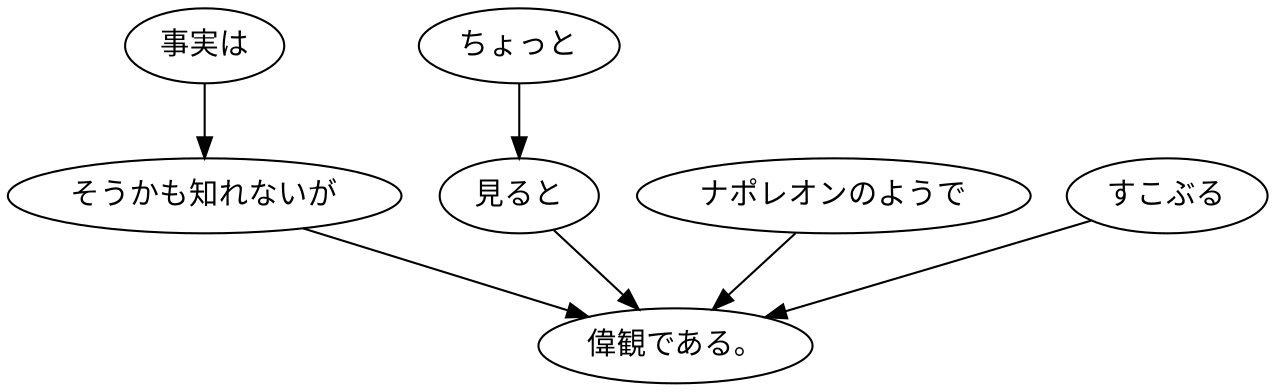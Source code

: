 digraph graph7173 {
	node0 [label="事実は"];
	node1 [label="そうかも知れないが"];
	node2 [label="ちょっと"];
	node3 [label="見ると"];
	node4 [label="ナポレオンのようで"];
	node5 [label="すこぶる"];
	node6 [label="偉観である。"];
	node0 -> node1;
	node1 -> node6;
	node2 -> node3;
	node3 -> node6;
	node4 -> node6;
	node5 -> node6;
}
